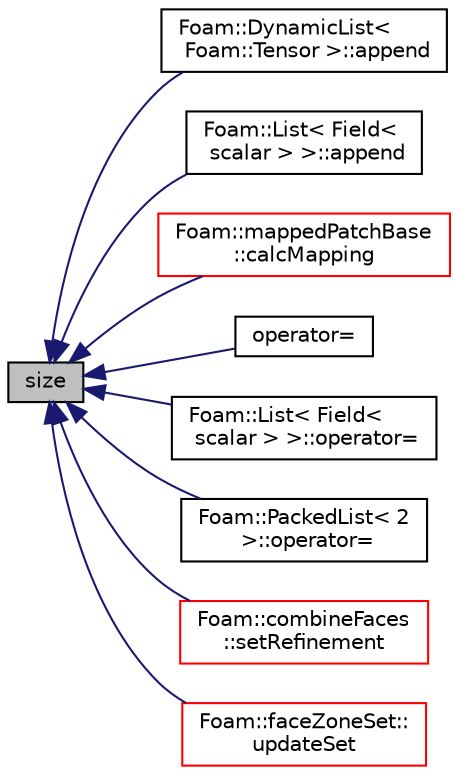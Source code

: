 digraph "size"
{
  bgcolor="transparent";
  edge [fontname="Helvetica",fontsize="10",labelfontname="Helvetica",labelfontsize="10"];
  node [fontname="Helvetica",fontsize="10",shape=record];
  rankdir="LR";
  Node3 [label="size",height=0.2,width=0.4,color="black", fillcolor="grey75", style="filled", fontcolor="black"];
  Node3 -> Node4 [dir="back",color="midnightblue",fontsize="10",style="solid",fontname="Helvetica"];
  Node4 [label="Foam::DynamicList\<\l Foam::Tensor \>::append",height=0.2,width=0.4,color="black",URL="$a27005.html#ae5e044ce7bf5c3fbd6ace649eb511428",tooltip="Append a UIndirectList at the end of this list. "];
  Node3 -> Node5 [dir="back",color="midnightblue",fontsize="10",style="solid",fontname="Helvetica"];
  Node5 [label="Foam::List\< Field\<\l scalar \> \>::append",height=0.2,width=0.4,color="black",URL="$a26833.html#aadbc672b74ab7f3d279e4e92a447f2ea",tooltip="Append a UIndirectList at the end of this list. "];
  Node3 -> Node6 [dir="back",color="midnightblue",fontsize="10",style="solid",fontname="Helvetica"];
  Node6 [label="Foam::mappedPatchBase\l::calcMapping",height=0.2,width=0.4,color="red",URL="$a26225.html#ac836e22594348a2ff396bf9ddba3a49f",tooltip="Calculate mapping. "];
  Node3 -> Node44 [dir="back",color="midnightblue",fontsize="10",style="solid",fontname="Helvetica"];
  Node44 [label="operator=",height=0.2,width=0.4,color="black",URL="$a23445.html#a4241f45e3948cf10d0e63391007f91cf",tooltip="Assignment to UIndirectList of addressed elements. "];
  Node3 -> Node45 [dir="back",color="midnightblue",fontsize="10",style="solid",fontname="Helvetica"];
  Node45 [label="Foam::List\< Field\<\l scalar \> \>::operator=",height=0.2,width=0.4,color="black",URL="$a26833.html#a4241f45e3948cf10d0e63391007f91cf",tooltip="Assignment to UIndirectList operator. Takes linear time. "];
  Node3 -> Node46 [dir="back",color="midnightblue",fontsize="10",style="solid",fontname="Helvetica"];
  Node46 [label="Foam::PackedList\< 2\l \>::operator=",height=0.2,width=0.4,color="black",URL="$a27053.html#a97a17e3893eece614413a34a7cb5ee12",tooltip="Assignment operator. "];
  Node3 -> Node47 [dir="back",color="midnightblue",fontsize="10",style="solid",fontname="Helvetica"];
  Node47 [label="Foam::combineFaces\l::setRefinement",height=0.2,width=0.4,color="red",URL="$a22393.html#a67d2bb0d6cac2b27ae250df417ef6942",tooltip="Play commands into polyTopoChange to combine faces. Gets. "];
  Node3 -> Node53 [dir="back",color="midnightblue",fontsize="10",style="solid",fontname="Helvetica"];
  Node53 [label="Foam::faceZoneSet::\lupdateSet",height=0.2,width=0.4,color="red",URL="$a26585.html#afc9e2e914d3928dd7281d2ac71452052",tooltip="Sort addressing and make faceSet part consistent with addressing. "];
}
